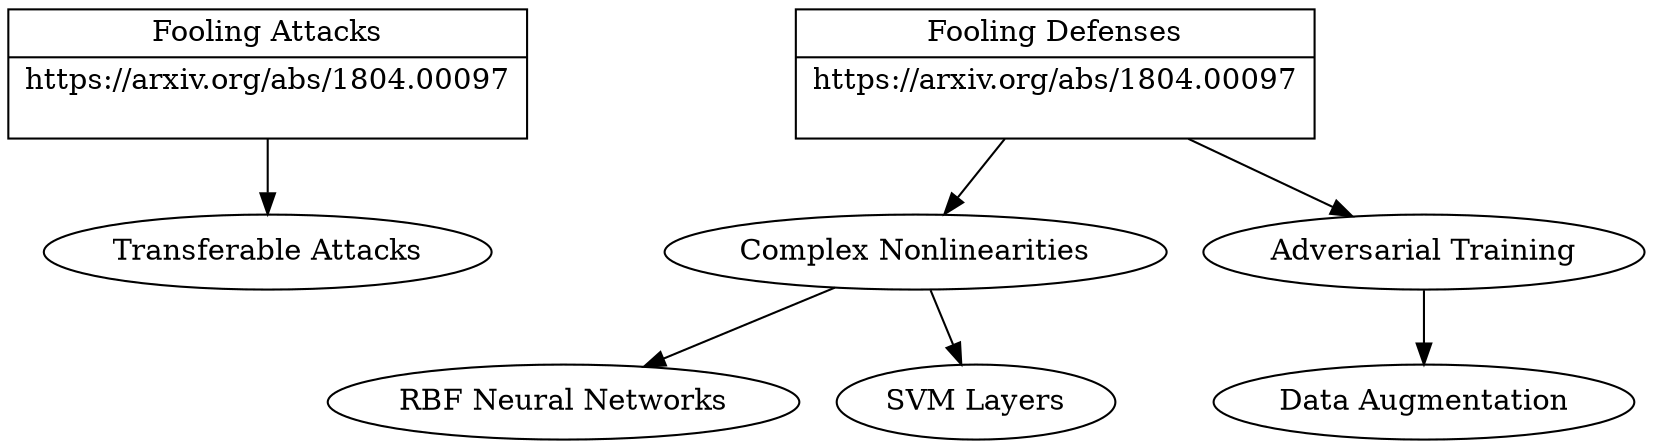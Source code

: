 // Taxonomy of Secure Deep Learning
digraph structs {
	"Fooling Attacks" [label="{<f0> Fooling Attacks |<f1> https://arxiv.org/abs/1804.00097\n\n}" shape=record]
	"Fooling Attacks" -> "Transferable Attacks"
	"Fooling Defenses" [label="{<f0> Fooling Defenses |<f1> https://arxiv.org/abs/1804.00097\n\n}" shape=record]
	"Fooling Defenses" -> "Complex Nonlinearities"
	"Fooling Defenses" -> "Adversarial Training"
	"Complex Nonlinearities" -> "RBF Neural Networks"
	"Complex Nonlinearities" -> "SVM Layers"
	"Adversarial Training" -> "Data Augmentation"
}
